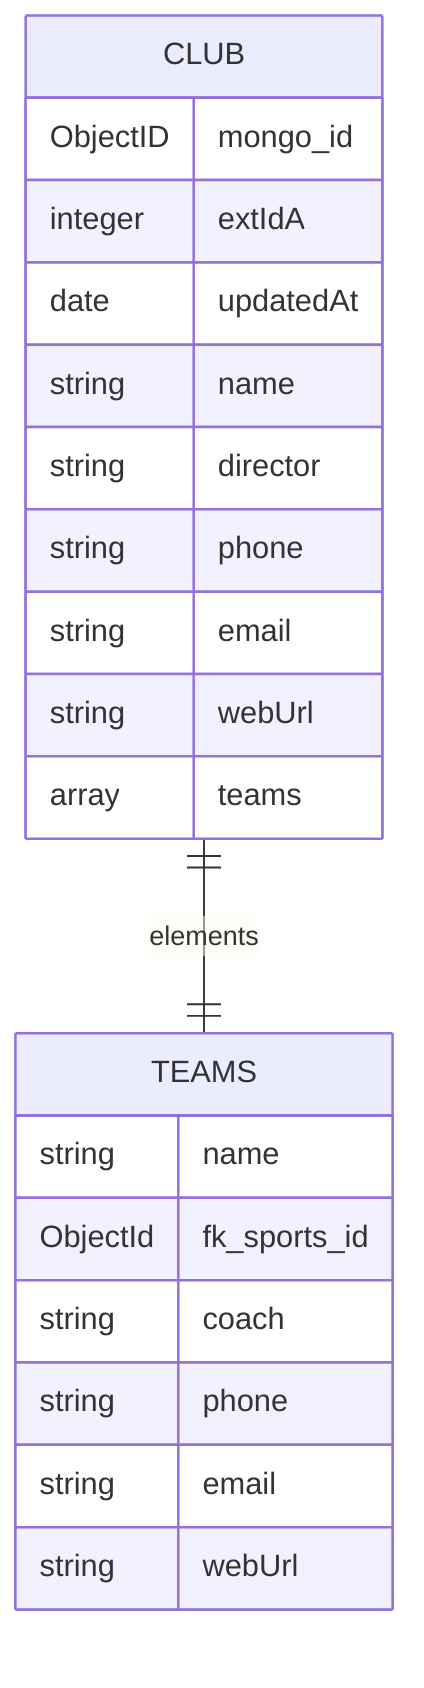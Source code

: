erDiagram
  CLUB ||--|| TEAMS : elements
  CLUB {
    ObjectID mongo_id
    integer extIdA
    date updatedAt
    string name
    string director
    string phone
    string email
    string webUrl
    array teams
    }
  TEAMS {
    string name
    ObjectId fk_sports_id
    string coach
    string phone
    string email
    string webUrl
  }